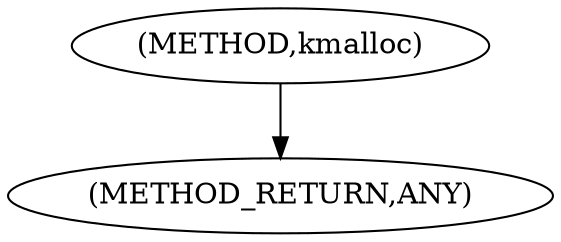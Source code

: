digraph "kmalloc" {  
"111669149727" [label = <(METHOD,kmalloc)> ]
"128849018911" [label = <(METHOD_RETURN,ANY)> ]
  "111669149727" -> "128849018911" 
}
